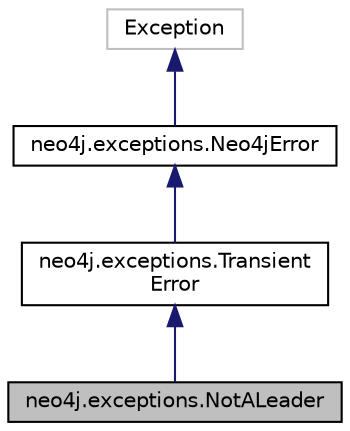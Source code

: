 digraph "neo4j.exceptions.NotALeader"
{
 // LATEX_PDF_SIZE
  edge [fontname="Helvetica",fontsize="10",labelfontname="Helvetica",labelfontsize="10"];
  node [fontname="Helvetica",fontsize="10",shape=record];
  Node1 [label="neo4j.exceptions.NotALeader",height=0.2,width=0.4,color="black", fillcolor="grey75", style="filled", fontcolor="black",tooltip=" "];
  Node2 -> Node1 [dir="back",color="midnightblue",fontsize="10",style="solid",fontname="Helvetica"];
  Node2 [label="neo4j.exceptions.Transient\lError",height=0.2,width=0.4,color="black", fillcolor="white", style="filled",URL="$db/d76/classneo4j_1_1exceptions_1_1_transient_error.html",tooltip=" "];
  Node3 -> Node2 [dir="back",color="midnightblue",fontsize="10",style="solid",fontname="Helvetica"];
  Node3 [label="neo4j.exceptions.Neo4jError",height=0.2,width=0.4,color="black", fillcolor="white", style="filled",URL="$d0/dc5/classneo4j_1_1exceptions_1_1_neo4j_error.html",tooltip=" "];
  Node4 -> Node3 [dir="back",color="midnightblue",fontsize="10",style="solid",fontname="Helvetica"];
  Node4 [label="Exception",height=0.2,width=0.4,color="grey75", fillcolor="white", style="filled",tooltip=" "];
}

